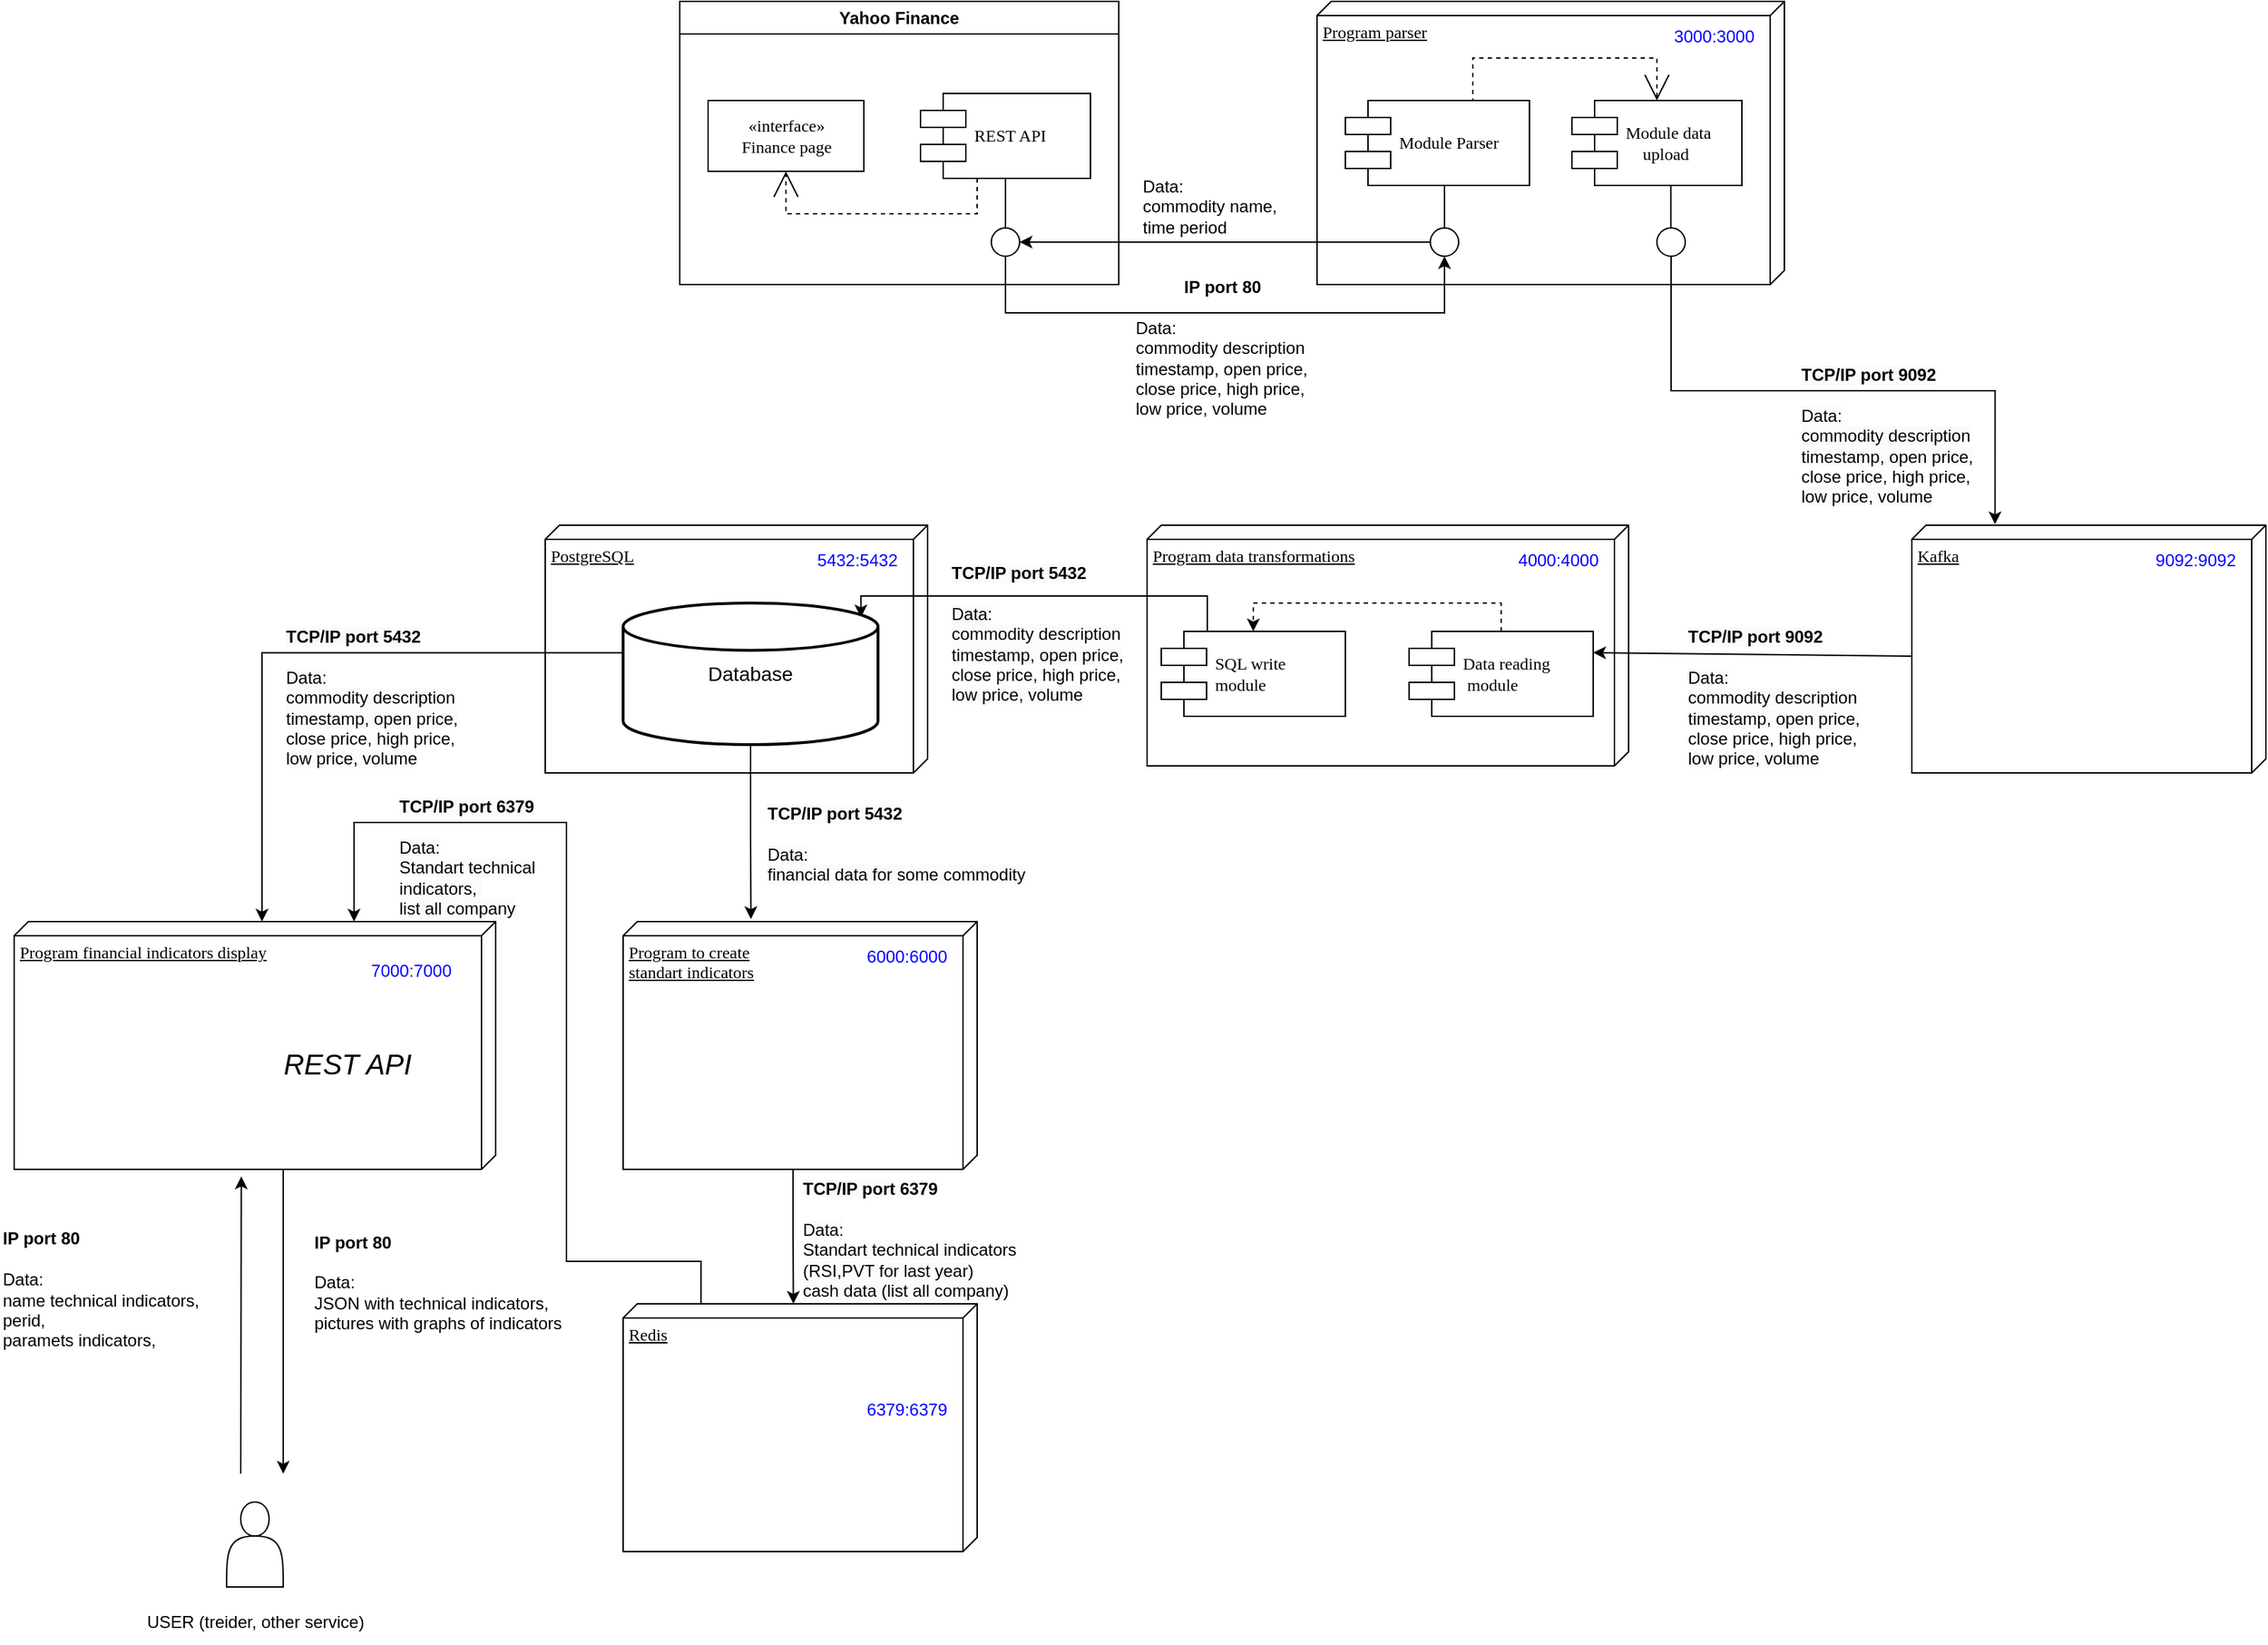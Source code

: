 <mxfile version="22.0.3" type="device">
  <diagram name="Page-1" id="5f0bae14-7c28-e335-631c-24af17079c00">
    <mxGraphModel dx="2300" dy="1434" grid="1" gridSize="10" guides="1" tooltips="1" connect="1" arrows="1" fold="1" page="1" pageScale="1" pageWidth="1100" pageHeight="850" background="none" math="0" shadow="0">
      <root>
        <mxCell id="0" />
        <mxCell id="1" parent="0" />
        <mxCell id="39150e848f15840c-2" value="Program parser" style="verticalAlign=top;align=left;spacingTop=8;spacingLeft=2;spacingRight=12;shape=cube;size=10;direction=south;fontStyle=4;html=1;rounded=0;shadow=0;comic=0;labelBackgroundColor=none;strokeWidth=1;fontFamily=Verdana;fontSize=12" parent="1" vertex="1">
          <mxGeometry x="430" y="-40" width="330" height="200" as="geometry" />
        </mxCell>
        <mxCell id="39150e848f15840c-3" value="Kafka" style="verticalAlign=top;align=left;spacingTop=8;spacingLeft=2;spacingRight=12;shape=cube;size=10;direction=south;fontStyle=4;html=1;rounded=0;shadow=0;comic=0;labelBackgroundColor=none;strokeWidth=1;fontFamily=Verdana;fontSize=12" parent="1" vertex="1">
          <mxGeometry x="850" y="330" width="250" height="175" as="geometry" />
        </mxCell>
        <mxCell id="39150e848f15840c-4" value="«interface»&lt;br&gt;Finance page" style="html=1;rounded=0;shadow=0;comic=0;labelBackgroundColor=none;strokeWidth=1;fontFamily=Verdana;fontSize=12;align=center;" parent="1" vertex="1">
          <mxGeometry y="30" width="110" height="50" as="geometry" />
        </mxCell>
        <mxCell id="39150e848f15840c-5" value="REST API" style="shape=component;align=left;spacingLeft=36;rounded=0;shadow=0;comic=0;labelBackgroundColor=none;strokeWidth=1;fontFamily=Verdana;fontSize=12;html=1;" parent="1" vertex="1">
          <mxGeometry x="150" y="25" width="120" height="60" as="geometry" />
        </mxCell>
        <mxCell id="ZxEo4u09yHbixHvWRbMK-2" style="edgeStyle=orthogonalEdgeStyle;rounded=0;orthogonalLoop=1;jettySize=auto;html=1;exitX=0.5;exitY=1;exitDx=0;exitDy=0;entryX=0.5;entryY=1;entryDx=0;entryDy=0;" parent="1" source="39150e848f15840c-6" target="39150e848f15840c-9" edge="1">
          <mxGeometry relative="1" as="geometry">
            <Array as="points">
              <mxPoint x="210" y="180" />
              <mxPoint x="520" y="180" />
            </Array>
          </mxGeometry>
        </mxCell>
        <mxCell id="39150e848f15840c-6" value="" style="ellipse;whiteSpace=wrap;html=1;rounded=0;shadow=0;comic=0;labelBackgroundColor=none;strokeWidth=1;fontFamily=Verdana;fontSize=12;align=center;" parent="1" vertex="1">
          <mxGeometry x="200" y="120" width="20" height="20" as="geometry" />
        </mxCell>
        <mxCell id="39150e848f15840c-7" value="Module Parser" style="shape=component;align=left;spacingLeft=36;rounded=0;shadow=0;comic=0;labelBackgroundColor=none;strokeWidth=1;fontFamily=Verdana;fontSize=12;html=1;" parent="1" vertex="1">
          <mxGeometry x="450" y="30" width="130" height="60" as="geometry" />
        </mxCell>
        <mxCell id="ZxEo4u09yHbixHvWRbMK-3" style="edgeStyle=orthogonalEdgeStyle;rounded=0;orthogonalLoop=1;jettySize=auto;html=1;exitX=0;exitY=0.5;exitDx=0;exitDy=0;" parent="1" source="39150e848f15840c-9" edge="1">
          <mxGeometry relative="1" as="geometry">
            <mxPoint x="220" y="130" as="targetPoint" />
          </mxGeometry>
        </mxCell>
        <mxCell id="39150e848f15840c-9" value="" style="ellipse;whiteSpace=wrap;html=1;rounded=0;shadow=0;comic=0;labelBackgroundColor=none;strokeWidth=1;fontFamily=Verdana;fontSize=12;align=center;" parent="1" vertex="1">
          <mxGeometry x="510" y="120" width="20" height="20" as="geometry" />
        </mxCell>
        <mxCell id="39150e848f15840c-13" style="edgeStyle=elbowEdgeStyle;rounded=0;html=1;labelBackgroundColor=none;startArrow=none;startFill=0;startSize=8;endArrow=none;endFill=0;endSize=16;fontFamily=Verdana;fontSize=12;" parent="1" source="39150e848f15840c-9" target="39150e848f15840c-7" edge="1">
          <mxGeometry relative="1" as="geometry" />
        </mxCell>
        <mxCell id="39150e848f15840c-14" style="edgeStyle=elbowEdgeStyle;rounded=0;html=1;labelBackgroundColor=none;startArrow=none;startFill=0;startSize=8;endArrow=none;endFill=0;endSize=16;fontFamily=Verdana;fontSize=12;" parent="1" source="39150e848f15840c-6" target="39150e848f15840c-5" edge="1">
          <mxGeometry relative="1" as="geometry" />
        </mxCell>
        <mxCell id="39150e848f15840c-15" style="edgeStyle=orthogonalEdgeStyle;rounded=0;html=1;labelBackgroundColor=none;startArrow=none;startFill=0;startSize=8;endArrow=open;endFill=0;endSize=16;fontFamily=Verdana;fontSize=12;dashed=1;" parent="1" source="39150e848f15840c-5" target="39150e848f15840c-4" edge="1">
          <mxGeometry relative="1" as="geometry">
            <Array as="points">
              <mxPoint x="190" y="110" />
              <mxPoint x="55" y="110" />
            </Array>
          </mxGeometry>
        </mxCell>
        <mxCell id="39150e848f15840c-16" style="edgeStyle=orthogonalEdgeStyle;rounded=0;html=1;dashed=1;labelBackgroundColor=none;startArrow=none;startFill=0;startSize=8;endArrow=open;endFill=0;endSize=16;fontFamily=Verdana;fontSize=12;entryX=0.5;entryY=0;entryDx=0;entryDy=0;exitX=0.75;exitY=0;exitDx=0;exitDy=0;" parent="1" source="39150e848f15840c-7" target="DsE2Yo8Q3OucCpauvWgL-1" edge="1">
          <mxGeometry relative="1" as="geometry">
            <mxPoint x="610" y="45" as="targetPoint" />
            <Array as="points">
              <mxPoint x="540" y="30" />
              <mxPoint x="540" />
              <mxPoint x="670" />
            </Array>
          </mxGeometry>
        </mxCell>
        <mxCell id="DsE2Yo8Q3OucCpauvWgL-1" value="Module&amp;nbsp;data&lt;br&gt;&amp;nbsp; &amp;nbsp; upload" style="shape=component;align=left;spacingLeft=36;rounded=0;shadow=0;comic=0;labelBackgroundColor=none;strokeWidth=1;fontFamily=Verdana;fontSize=12;html=1;" parent="1" vertex="1">
          <mxGeometry x="610" y="30" width="120" height="60" as="geometry" />
        </mxCell>
        <mxCell id="DsE2Yo8Q3OucCpauvWgL-5" value="" style="ellipse;whiteSpace=wrap;html=1;rounded=0;shadow=0;comic=0;labelBackgroundColor=none;strokeWidth=1;fontFamily=Verdana;fontSize=12;align=center;" parent="1" vertex="1">
          <mxGeometry x="670" y="120" width="20" height="20" as="geometry" />
        </mxCell>
        <mxCell id="DsE2Yo8Q3OucCpauvWgL-6" style="edgeStyle=elbowEdgeStyle;rounded=0;html=1;labelBackgroundColor=none;startArrow=none;startFill=0;startSize=8;endArrow=none;endFill=0;endSize=16;fontFamily=Verdana;fontSize=12;" parent="1" edge="1">
          <mxGeometry relative="1" as="geometry">
            <mxPoint x="679.83" y="120" as="sourcePoint" />
            <mxPoint x="679.83" y="90" as="targetPoint" />
            <Array as="points">
              <mxPoint x="679.83" y="120" />
            </Array>
          </mxGeometry>
        </mxCell>
        <mxCell id="DsE2Yo8Q3OucCpauvWgL-7" value="Yahoo Finance" style="swimlane;whiteSpace=wrap;html=1;" parent="1" vertex="1">
          <mxGeometry x="-20" y="-40" width="310" height="200" as="geometry" />
        </mxCell>
        <mxCell id="DsE2Yo8Q3OucCpauvWgL-10" value="PostgreSQL" style="verticalAlign=top;align=left;spacingTop=8;spacingLeft=2;spacingRight=12;shape=cube;size=10;direction=south;fontStyle=4;html=1;rounded=0;shadow=0;comic=0;labelBackgroundColor=none;strokeWidth=1;fontFamily=Verdana;fontSize=12" parent="1" vertex="1">
          <mxGeometry x="-115" y="330" width="270" height="175" as="geometry" />
        </mxCell>
        <mxCell id="DsE2Yo8Q3OucCpauvWgL-24" value="Program&amp;nbsp;data transformations" style="verticalAlign=top;align=left;spacingTop=8;spacingLeft=2;spacingRight=12;shape=cube;size=10;direction=south;fontStyle=4;html=1;rounded=0;shadow=0;comic=0;labelBackgroundColor=none;strokeWidth=1;fontFamily=Verdana;fontSize=12" parent="1" vertex="1">
          <mxGeometry x="310" y="330" width="340" height="170" as="geometry" />
        </mxCell>
        <mxCell id="DsE2Yo8Q3OucCpauvWgL-82" style="edgeStyle=orthogonalEdgeStyle;rounded=0;orthogonalLoop=1;jettySize=auto;html=1;exitX=0;exitY=0;exitDx=175;exitDy=175;exitPerimeter=0;" parent="1" edge="1">
          <mxGeometry relative="1" as="geometry">
            <mxPoint x="-300" y="1000" as="targetPoint" />
            <mxPoint x="-300" y="785" as="sourcePoint" />
            <Array as="points">
              <mxPoint x="-300" y="890" />
              <mxPoint x="-300" y="890" />
            </Array>
          </mxGeometry>
        </mxCell>
        <mxCell id="DsE2Yo8Q3OucCpauvWgL-25" value="Program&amp;nbsp;financial indicators display" style="verticalAlign=top;align=left;spacingTop=8;spacingLeft=2;spacingRight=12;shape=cube;size=10;direction=south;fontStyle=4;html=1;rounded=0;shadow=0;comic=0;labelBackgroundColor=none;strokeWidth=1;fontFamily=Verdana;fontSize=12" parent="1" vertex="1">
          <mxGeometry x="-490" y="610" width="340" height="175" as="geometry" />
        </mxCell>
        <mxCell id="DsE2Yo8Q3OucCpauvWgL-32" style="edgeStyle=orthogonalEdgeStyle;rounded=0;orthogonalLoop=1;jettySize=auto;html=1;exitX=0.5;exitY=1;exitDx=0;exitDy=0;entryX=-0.004;entryY=0.765;entryDx=0;entryDy=0;entryPerimeter=0;" parent="1" source="DsE2Yo8Q3OucCpauvWgL-5" target="39150e848f15840c-3" edge="1">
          <mxGeometry relative="1" as="geometry">
            <Array as="points" />
          </mxGeometry>
        </mxCell>
        <mxCell id="DsE2Yo8Q3OucCpauvWgL-38" value="SQL write &lt;br&gt;module" style="shape=component;align=left;spacingLeft=36;rounded=0;shadow=0;comic=0;labelBackgroundColor=none;strokeWidth=1;fontFamily=Verdana;fontSize=12;html=1;" parent="1" vertex="1">
          <mxGeometry x="320" y="405" width="130" height="60" as="geometry" />
        </mxCell>
        <mxCell id="DsE2Yo8Q3OucCpauvWgL-46" style="edgeStyle=orthogonalEdgeStyle;rounded=0;orthogonalLoop=1;jettySize=auto;html=1;exitX=0.5;exitY=0;exitDx=0;exitDy=0;entryX=0.5;entryY=0;entryDx=0;entryDy=0;dashed=1;" parent="1" source="DsE2Yo8Q3OucCpauvWgL-39" target="DsE2Yo8Q3OucCpauvWgL-38" edge="1">
          <mxGeometry relative="1" as="geometry" />
        </mxCell>
        <mxCell id="DsE2Yo8Q3OucCpauvWgL-39" value="Data reading&lt;br&gt;&amp;nbsp;module" style="shape=component;align=left;spacingLeft=36;rounded=0;shadow=0;comic=0;labelBackgroundColor=none;strokeWidth=1;fontFamily=Verdana;fontSize=12;html=1;" parent="1" vertex="1">
          <mxGeometry x="495" y="405" width="130" height="60" as="geometry" />
        </mxCell>
        <mxCell id="DsE2Yo8Q3OucCpauvWgL-47" value="Program to create &lt;br&gt;standart indicators" style="verticalAlign=top;align=left;spacingTop=8;spacingLeft=2;spacingRight=12;shape=cube;size=10;direction=south;fontStyle=4;html=1;rounded=0;shadow=0;comic=0;labelBackgroundColor=none;strokeWidth=1;fontFamily=Verdana;fontSize=12" parent="1" vertex="1">
          <mxGeometry x="-60" y="610" width="250" height="175" as="geometry" />
        </mxCell>
        <mxCell id="DsE2Yo8Q3OucCpauvWgL-48" value="Redis" style="verticalAlign=top;align=left;spacingTop=8;spacingLeft=2;spacingRight=12;shape=cube;size=10;direction=south;fontStyle=4;html=1;rounded=0;shadow=0;comic=0;labelBackgroundColor=none;strokeWidth=1;fontFamily=Verdana;fontSize=12" parent="1" vertex="1">
          <mxGeometry x="-60" y="880" width="250" height="175" as="geometry" />
        </mxCell>
        <mxCell id="DsE2Yo8Q3OucCpauvWgL-55" style="rounded=0;orthogonalLoop=1;jettySize=auto;html=1;exitX=0;exitY=0;exitDx=92.5;exitDy=250;exitPerimeter=0;entryX=1;entryY=0.25;entryDx=0;entryDy=0;jumpStyle=none;" parent="1" source="39150e848f15840c-3" target="DsE2Yo8Q3OucCpauvWgL-39" edge="1">
          <mxGeometry relative="1" as="geometry" />
        </mxCell>
        <mxCell id="DsE2Yo8Q3OucCpauvWgL-67" style="edgeStyle=orthogonalEdgeStyle;rounded=0;orthogonalLoop=1;jettySize=auto;html=1;entryX=0;entryY=0;entryDx=0;entryDy=165;entryPerimeter=0;exitX=0;exitY=0.351;exitDx=0;exitDy=0;exitPerimeter=0;" parent="1" source="ZxEo4u09yHbixHvWRbMK-10" target="DsE2Yo8Q3OucCpauvWgL-25" edge="1">
          <mxGeometry relative="1" as="geometry">
            <mxPoint x="-93.42" y="420.33" as="sourcePoint" />
            <Array as="points">
              <mxPoint x="-315" y="420" />
            </Array>
          </mxGeometry>
        </mxCell>
        <mxCell id="DsE2Yo8Q3OucCpauvWgL-68" style="edgeStyle=orthogonalEdgeStyle;rounded=0;orthogonalLoop=1;jettySize=auto;html=1;exitX=0.25;exitY=0;exitDx=0;exitDy=0;entryX=0.933;entryY=0.101;entryDx=0;entryDy=0;entryPerimeter=0;" parent="1" source="DsE2Yo8Q3OucCpauvWgL-38" target="ZxEo4u09yHbixHvWRbMK-10" edge="1">
          <mxGeometry relative="1" as="geometry">
            <mxPoint x="125" y="380" as="targetPoint" />
            <Array as="points">
              <mxPoint x="353" y="380" />
            </Array>
          </mxGeometry>
        </mxCell>
        <mxCell id="DsE2Yo8Q3OucCpauvWgL-69" value="&lt;font&gt;9092:9092&lt;/font&gt;" style="text;html=1;align=center;verticalAlign=middle;resizable=0;points=[];autosize=1;strokeColor=none;fillColor=none;labelBackgroundColor=default;fontColor=#0000FF;" parent="1" vertex="1">
          <mxGeometry x="1010" y="340" width="80" height="30" as="geometry" />
        </mxCell>
        <mxCell id="DsE2Yo8Q3OucCpauvWgL-70" value="&lt;font&gt;5432:5432&lt;/font&gt;" style="text;html=1;align=center;verticalAlign=middle;resizable=0;points=[];autosize=1;strokeColor=none;fillColor=none;labelBackgroundColor=default;fontColor=#0000FF;" parent="1" vertex="1">
          <mxGeometry x="65" y="340" width="80" height="30" as="geometry" />
        </mxCell>
        <mxCell id="DsE2Yo8Q3OucCpauvWgL-71" value="&lt;font&gt;3000:3000&lt;/font&gt;" style="text;html=1;align=center;verticalAlign=middle;resizable=0;points=[];autosize=1;strokeColor=none;fillColor=none;labelBackgroundColor=default;fontColor=#0000FF;" parent="1" vertex="1">
          <mxGeometry x="670" y="-30" width="80" height="30" as="geometry" />
        </mxCell>
        <mxCell id="DsE2Yo8Q3OucCpauvWgL-72" value="&lt;font&gt;4000:4000&lt;/font&gt;" style="text;html=1;align=center;verticalAlign=middle;resizable=0;points=[];autosize=1;strokeColor=none;fillColor=none;labelBackgroundColor=default;fontColor=#0000FF;" parent="1" vertex="1">
          <mxGeometry x="560" y="340" width="80" height="30" as="geometry" />
        </mxCell>
        <mxCell id="DsE2Yo8Q3OucCpauvWgL-73" value="&lt;font&gt;6000:6000&lt;/font&gt;" style="text;html=1;align=center;verticalAlign=middle;resizable=0;points=[];autosize=1;strokeColor=none;fillColor=none;labelBackgroundColor=default;fontColor=#0000FF;" parent="1" vertex="1">
          <mxGeometry x="100" y="620" width="80" height="30" as="geometry" />
        </mxCell>
        <mxCell id="DsE2Yo8Q3OucCpauvWgL-74" value="&lt;font&gt;7000:7000&lt;/font&gt;" style="text;html=1;align=center;verticalAlign=middle;resizable=0;points=[];autosize=1;strokeColor=none;fillColor=none;labelBackgroundColor=default;fontColor=#0000FF;" parent="1" vertex="1">
          <mxGeometry x="-250" y="630" width="80" height="30" as="geometry" />
        </mxCell>
        <mxCell id="DsE2Yo8Q3OucCpauvWgL-83" value="" style="shape=actor;whiteSpace=wrap;html=1;" parent="1" vertex="1">
          <mxGeometry x="-340" y="1020" width="40" height="60" as="geometry" />
        </mxCell>
        <mxCell id="DsE2Yo8Q3OucCpauvWgL-86" value="&lt;i style=&quot;font-size: 20px;&quot;&gt;REST API&lt;/i&gt;" style="text;html=1;align=center;verticalAlign=middle;resizable=0;points=[];autosize=1;strokeColor=none;fillColor=none;fontSize=20;" parent="1" vertex="1">
          <mxGeometry x="-310" y="690" width="110" height="40" as="geometry" />
        </mxCell>
        <mxCell id="fiX509zBXFFNMQblKTyj-1" value="&lt;div style=&quot;text-align: center;&quot;&gt;&lt;b style=&quot;background-color: initial;&quot;&gt;IP port 80&lt;/b&gt;&lt;/div&gt;&lt;br&gt;Data:&lt;br&gt;commodity description&lt;br&gt;timestamp, open price,&lt;br&gt;&lt;div style=&quot;&quot;&gt;&lt;span style=&quot;background-color: initial;&quot;&gt;close price, high price,&amp;nbsp;&lt;/span&gt;&lt;/div&gt;low price, volume" style="text;html=1;align=left;verticalAlign=middle;resizable=0;points=[];autosize=1;strokeColor=none;fillColor=none;" parent="1" vertex="1">
          <mxGeometry x="300" y="150" width="150" height="110" as="geometry" />
        </mxCell>
        <mxCell id="fiX509zBXFFNMQblKTyj-2" value="&lt;span style=&quot;color: rgb(0, 0, 0); font-family: Helvetica; font-size: 12px; font-style: normal; font-variant-ligatures: normal; font-variant-caps: normal; letter-spacing: normal; orphans: 2; text-align: left; text-indent: 0px; text-transform: none; widows: 2; word-spacing: 0px; -webkit-text-stroke-width: 0px; background-color: rgb(251, 251, 251); text-decoration-thickness: initial; text-decoration-style: initial; text-decoration-color: initial; float: none; display: inline !important;&quot;&gt;&lt;b&gt;TCP/IP port 9092&lt;/b&gt;&lt;br&gt;&lt;br&gt;Data:&lt;br style=&quot;border-color: var(--border-color);&quot;&gt;&lt;span style=&quot;font-weight: 400;&quot;&gt;commodity description&lt;/span&gt;&lt;br style=&quot;border-color: var(--border-color);&quot;&gt;&lt;span style=&quot;font-weight: 400;&quot;&gt;timestamp,&amp;nbsp;&lt;/span&gt;&lt;span style=&quot;font-weight: 400;&quot;&gt;open price,&lt;/span&gt;&lt;br style=&quot;border-color: var(--border-color);&quot;&gt;&lt;div style=&quot;font-weight: 400; border-color: var(--border-color);&quot;&gt;&lt;span style=&quot;border-color: var(--border-color); background-color: initial;&quot;&gt;close price, high price,&amp;nbsp;&lt;/span&gt;&lt;/div&gt;&lt;span style=&quot;font-weight: 400;&quot;&gt;low price,&amp;nbsp;&lt;/span&gt;&lt;span style=&quot;font-weight: 400;&quot;&gt;volume&lt;/span&gt;&lt;br&gt;&lt;/span&gt;" style="text;whiteSpace=wrap;html=1;" parent="1" vertex="1">
          <mxGeometry x="770" y="210" width="150" height="150" as="geometry" />
        </mxCell>
        <mxCell id="ZxEo4u09yHbixHvWRbMK-4" value="Data:&lt;br&gt;commodity name,&lt;br&gt;time period" style="text;html=1;align=left;verticalAlign=middle;resizable=0;points=[];autosize=1;strokeColor=none;fillColor=none;" parent="1" vertex="1">
          <mxGeometry x="305" y="75" width="120" height="60" as="geometry" />
        </mxCell>
        <mxCell id="ZxEo4u09yHbixHvWRbMK-5" value="&lt;span style=&quot;color: rgb(0, 0, 0); font-family: Helvetica; font-size: 12px; font-style: normal; font-variant-ligatures: normal; font-variant-caps: normal; letter-spacing: normal; orphans: 2; text-align: left; text-indent: 0px; text-transform: none; widows: 2; word-spacing: 0px; -webkit-text-stroke-width: 0px; background-color: rgb(251, 251, 251); text-decoration-thickness: initial; text-decoration-style: initial; text-decoration-color: initial; float: none; display: inline !important;&quot;&gt;&lt;b&gt;TCP/IP port 9092&lt;/b&gt;&lt;br&gt;&lt;br&gt;Data:&lt;br style=&quot;border-color: var(--border-color);&quot;&gt;&lt;span style=&quot;font-weight: 400;&quot;&gt;commodity description&lt;/span&gt;&lt;br style=&quot;border-color: var(--border-color);&quot;&gt;&lt;span style=&quot;font-weight: 400;&quot;&gt;timestamp,&amp;nbsp;&lt;/span&gt;&lt;span style=&quot;font-weight: 400;&quot;&gt;open price,&lt;/span&gt;&lt;br style=&quot;border-color: var(--border-color);&quot;&gt;&lt;div style=&quot;font-weight: 400; border-color: var(--border-color);&quot;&gt;&lt;span style=&quot;border-color: var(--border-color); background-color: initial;&quot;&gt;close price, high price,&amp;nbsp;&lt;/span&gt;&lt;/div&gt;&lt;span style=&quot;font-weight: 400;&quot;&gt;low price,&amp;nbsp;&lt;/span&gt;&lt;span style=&quot;font-weight: 400;&quot;&gt;volume&lt;/span&gt;&lt;br&gt;&lt;/span&gt;" style="text;whiteSpace=wrap;html=1;" parent="1" vertex="1">
          <mxGeometry x="690" y="395" width="150" height="150" as="geometry" />
        </mxCell>
        <mxCell id="ZxEo4u09yHbixHvWRbMK-6" value="&lt;span style=&quot;color: rgb(0, 0, 0); font-family: Helvetica; font-size: 12px; font-style: normal; font-variant-ligatures: normal; font-variant-caps: normal; letter-spacing: normal; orphans: 2; text-align: left; text-indent: 0px; text-transform: none; widows: 2; word-spacing: 0px; -webkit-text-stroke-width: 0px; background-color: rgb(251, 251, 251); text-decoration-thickness: initial; text-decoration-style: initial; text-decoration-color: initial; float: none; display: inline !important;&quot;&gt;&lt;b&gt;TCP/IP port 5432&lt;/b&gt;&lt;br&gt;&lt;br&gt;Data:&lt;br style=&quot;border-color: var(--border-color);&quot;&gt;&lt;span style=&quot;font-weight: 400;&quot;&gt;commodity description&lt;/span&gt;&lt;br style=&quot;border-color: var(--border-color);&quot;&gt;&lt;span style=&quot;font-weight: 400;&quot;&gt;timestamp,&amp;nbsp;&lt;/span&gt;&lt;span style=&quot;font-weight: 400;&quot;&gt;open price,&lt;/span&gt;&lt;br style=&quot;border-color: var(--border-color);&quot;&gt;&lt;div style=&quot;font-weight: 400; border-color: var(--border-color);&quot;&gt;&lt;span style=&quot;border-color: var(--border-color); background-color: initial;&quot;&gt;close price, high price,&amp;nbsp;&lt;/span&gt;&lt;/div&gt;&lt;span style=&quot;font-weight: 400;&quot;&gt;low price,&amp;nbsp;&lt;/span&gt;&lt;span style=&quot;font-weight: 400;&quot;&gt;volume&lt;/span&gt;&lt;br&gt;&lt;/span&gt;" style="text;whiteSpace=wrap;html=1;" parent="1" vertex="1">
          <mxGeometry x="170" y="350" width="150" height="150" as="geometry" />
        </mxCell>
        <mxCell id="ZxEo4u09yHbixHvWRbMK-10" value="&lt;font style=&quot;font-size: 14px;&quot;&gt;Database&lt;/font&gt;" style="strokeWidth=2;html=1;shape=mxgraph.flowchart.database;whiteSpace=wrap;" parent="1" vertex="1">
          <mxGeometry x="-60" y="385" width="180" height="100" as="geometry" />
        </mxCell>
        <mxCell id="ZxEo4u09yHbixHvWRbMK-11" value="&lt;font&gt;6379:6379&lt;br&gt;&lt;/font&gt;" style="text;html=1;align=center;verticalAlign=middle;resizable=0;points=[];autosize=1;strokeColor=none;fillColor=none;labelBackgroundColor=default;fontColor=#0000FF;" parent="1" vertex="1">
          <mxGeometry x="100" y="940" width="80" height="30" as="geometry" />
        </mxCell>
        <mxCell id="ZxEo4u09yHbixHvWRbMK-13" style="edgeStyle=orthogonalEdgeStyle;rounded=0;orthogonalLoop=1;jettySize=auto;html=1;entryX=-0.01;entryY=0.639;entryDx=0;entryDy=0;entryPerimeter=0;" parent="1" source="ZxEo4u09yHbixHvWRbMK-10" target="DsE2Yo8Q3OucCpauvWgL-47" edge="1">
          <mxGeometry relative="1" as="geometry" />
        </mxCell>
        <mxCell id="ZxEo4u09yHbixHvWRbMK-14" value="&lt;span style=&quot;color: rgb(0, 0, 0); font-family: Helvetica; font-size: 12px; font-style: normal; font-variant-ligatures: normal; font-variant-caps: normal; letter-spacing: normal; orphans: 2; text-align: left; text-indent: 0px; text-transform: none; widows: 2; word-spacing: 0px; -webkit-text-stroke-width: 0px; background-color: rgb(251, 251, 251); text-decoration-thickness: initial; text-decoration-style: initial; text-decoration-color: initial; float: none; display: inline !important;&quot;&gt;&lt;b&gt;TCP/IP port 5432&lt;/b&gt;&lt;br&gt;&lt;br&gt;Data:&lt;br style=&quot;border-color: var(--border-color);&quot;&gt;financial data for&amp;nbsp;some commodity&lt;br&gt;&lt;/span&gt;" style="text;whiteSpace=wrap;html=1;" parent="1" vertex="1">
          <mxGeometry x="40" y="520" width="190" height="70" as="geometry" />
        </mxCell>
        <mxCell id="ZxEo4u09yHbixHvWRbMK-15" value="&lt;span style=&quot;color: rgb(0, 0, 0); font-family: Helvetica; font-size: 12px; font-style: normal; font-variant-ligatures: normal; font-variant-caps: normal; letter-spacing: normal; orphans: 2; text-align: left; text-indent: 0px; text-transform: none; widows: 2; word-spacing: 0px; -webkit-text-stroke-width: 0px; background-color: rgb(251, 251, 251); text-decoration-thickness: initial; text-decoration-style: initial; text-decoration-color: initial; float: none; display: inline !important;&quot;&gt;&lt;b&gt;TCP/IP port 6379&lt;/b&gt;&lt;br&gt;&lt;br&gt;Data:&lt;br style=&quot;border-color: var(--border-color);&quot;&gt;Standart technical indicators (RSI,PVT for last year)&lt;br&gt;cash data (list all company)&lt;br&gt;&lt;/span&gt;" style="text;whiteSpace=wrap;html=1;" parent="1" vertex="1">
          <mxGeometry x="65" y="785" width="160" height="95" as="geometry" />
        </mxCell>
        <mxCell id="ZxEo4u09yHbixHvWRbMK-17" style="edgeStyle=orthogonalEdgeStyle;rounded=0;orthogonalLoop=1;jettySize=auto;html=1;exitX=0;exitY=0;exitDx=175;exitDy=130;exitPerimeter=0;entryX=0;entryY=0.519;entryDx=0;entryDy=0;entryPerimeter=0;" parent="1" source="DsE2Yo8Q3OucCpauvWgL-47" target="DsE2Yo8Q3OucCpauvWgL-48" edge="1">
          <mxGeometry relative="1" as="geometry" />
        </mxCell>
        <mxCell id="ZxEo4u09yHbixHvWRbMK-18" value="&lt;span style=&quot;color: rgb(0, 0, 0); font-family: Helvetica; font-size: 12px; font-style: normal; font-variant-ligatures: normal; font-variant-caps: normal; letter-spacing: normal; orphans: 2; text-align: left; text-indent: 0px; text-transform: none; widows: 2; word-spacing: 0px; -webkit-text-stroke-width: 0px; background-color: rgb(251, 251, 251); text-decoration-thickness: initial; text-decoration-style: initial; text-decoration-color: initial; float: none; display: inline !important;&quot;&gt;&lt;b&gt;TCP/IP port 5432&lt;/b&gt;&lt;br&gt;&lt;br&gt;Data:&lt;br style=&quot;border-color: var(--border-color);&quot;&gt;&lt;span style=&quot;font-weight: 400;&quot;&gt;commodity description&lt;/span&gt;&lt;br style=&quot;border-color: var(--border-color);&quot;&gt;&lt;span style=&quot;font-weight: 400;&quot;&gt;timestamp,&amp;nbsp;&lt;/span&gt;&lt;span style=&quot;font-weight: 400;&quot;&gt;open price,&lt;/span&gt;&lt;br style=&quot;border-color: var(--border-color);&quot;&gt;&lt;div style=&quot;font-weight: 400; border-color: var(--border-color);&quot;&gt;&lt;span style=&quot;border-color: var(--border-color); background-color: initial;&quot;&gt;close price, high price,&amp;nbsp;&lt;/span&gt;&lt;/div&gt;&lt;span style=&quot;font-weight: 400;&quot;&gt;low price,&amp;nbsp;&lt;/span&gt;&lt;span style=&quot;font-weight: 400;&quot;&gt;volume&lt;/span&gt;&lt;br&gt;&lt;/span&gt;" style="text;whiteSpace=wrap;html=1;" parent="1" vertex="1">
          <mxGeometry x="-300" y="395" width="150" height="150" as="geometry" />
        </mxCell>
        <mxCell id="ZxEo4u09yHbixHvWRbMK-19" value="USER (treider, other service)" style="text;html=1;align=center;verticalAlign=middle;resizable=0;points=[];autosize=1;strokeColor=none;fillColor=none;" parent="1" vertex="1">
          <mxGeometry x="-410" y="1090" width="180" height="30" as="geometry" />
        </mxCell>
        <mxCell id="ZxEo4u09yHbixHvWRbMK-20" value="&lt;div style=&quot;&quot;&gt;&lt;b style=&quot;background-color: initial;&quot;&gt;IP port 80&lt;/b&gt;&lt;/div&gt;&lt;br&gt;Data:&lt;br&gt;JSON with technical indicators,&lt;br&gt;pictures with graphs of indicators" style="text;html=1;align=left;verticalAlign=middle;resizable=0;points=[];autosize=1;strokeColor=none;fillColor=none;" parent="1" vertex="1">
          <mxGeometry x="-280" y="820" width="200" height="90" as="geometry" />
        </mxCell>
        <mxCell id="ZxEo4u09yHbixHvWRbMK-21" value="" style="endArrow=classic;html=1;rounded=0;" parent="1" edge="1">
          <mxGeometry width="50" height="50" relative="1" as="geometry">
            <mxPoint x="-330" y="1000" as="sourcePoint" />
            <mxPoint x="-329.62" y="790" as="targetPoint" />
          </mxGeometry>
        </mxCell>
        <mxCell id="ZxEo4u09yHbixHvWRbMK-22" value="&lt;div style=&quot;&quot;&gt;&lt;b style=&quot;background-color: initial;&quot;&gt;IP port 80&lt;/b&gt;&lt;/div&gt;&lt;br&gt;Data:&lt;br&gt;name technical indicators,&lt;br&gt;perid,&lt;br&gt;paramets indicators," style="text;html=1;align=left;verticalAlign=middle;resizable=0;points=[];autosize=1;strokeColor=none;fillColor=none;" parent="1" vertex="1">
          <mxGeometry x="-500" y="820" width="160" height="100" as="geometry" />
        </mxCell>
        <mxCell id="NgP3Io5q-UT_g3Uk2jjR-1" value="" style="endArrow=classic;html=1;rounded=0;edgeStyle=orthogonalEdgeStyle;" edge="1" parent="1" target="DsE2Yo8Q3OucCpauvWgL-25">
          <mxGeometry width="50" height="50" relative="1" as="geometry">
            <mxPoint x="-5" y="880" as="sourcePoint" />
            <mxPoint x="-290" y="580" as="targetPoint" />
            <Array as="points">
              <mxPoint x="-5" y="850" />
              <mxPoint x="-100" y="850" />
              <mxPoint x="-100" y="540" />
              <mxPoint x="-250" y="540" />
            </Array>
          </mxGeometry>
        </mxCell>
        <mxCell id="NgP3Io5q-UT_g3Uk2jjR-2" value="&lt;span style=&quot;color: rgb(0, 0, 0); font-family: Helvetica; font-size: 12px; font-style: normal; font-variant-ligatures: normal; font-variant-caps: normal; letter-spacing: normal; orphans: 2; text-align: left; text-indent: 0px; text-transform: none; widows: 2; word-spacing: 0px; -webkit-text-stroke-width: 0px; background-color: rgb(251, 251, 251); text-decoration-thickness: initial; text-decoration-style: initial; text-decoration-color: initial; float: none; display: inline !important;&quot;&gt;&lt;b&gt;TCP/IP port 6379&lt;/b&gt;&lt;br&gt;&lt;br&gt;Data:&lt;br style=&quot;border-color: var(--border-color);&quot;&gt;Standart technical indicators,&amp;nbsp;&lt;br&gt;list all company&lt;br&gt;&lt;/span&gt;" style="text;whiteSpace=wrap;html=1;" vertex="1" parent="1">
          <mxGeometry x="-220" y="515" width="110" height="95" as="geometry" />
        </mxCell>
      </root>
    </mxGraphModel>
  </diagram>
</mxfile>
